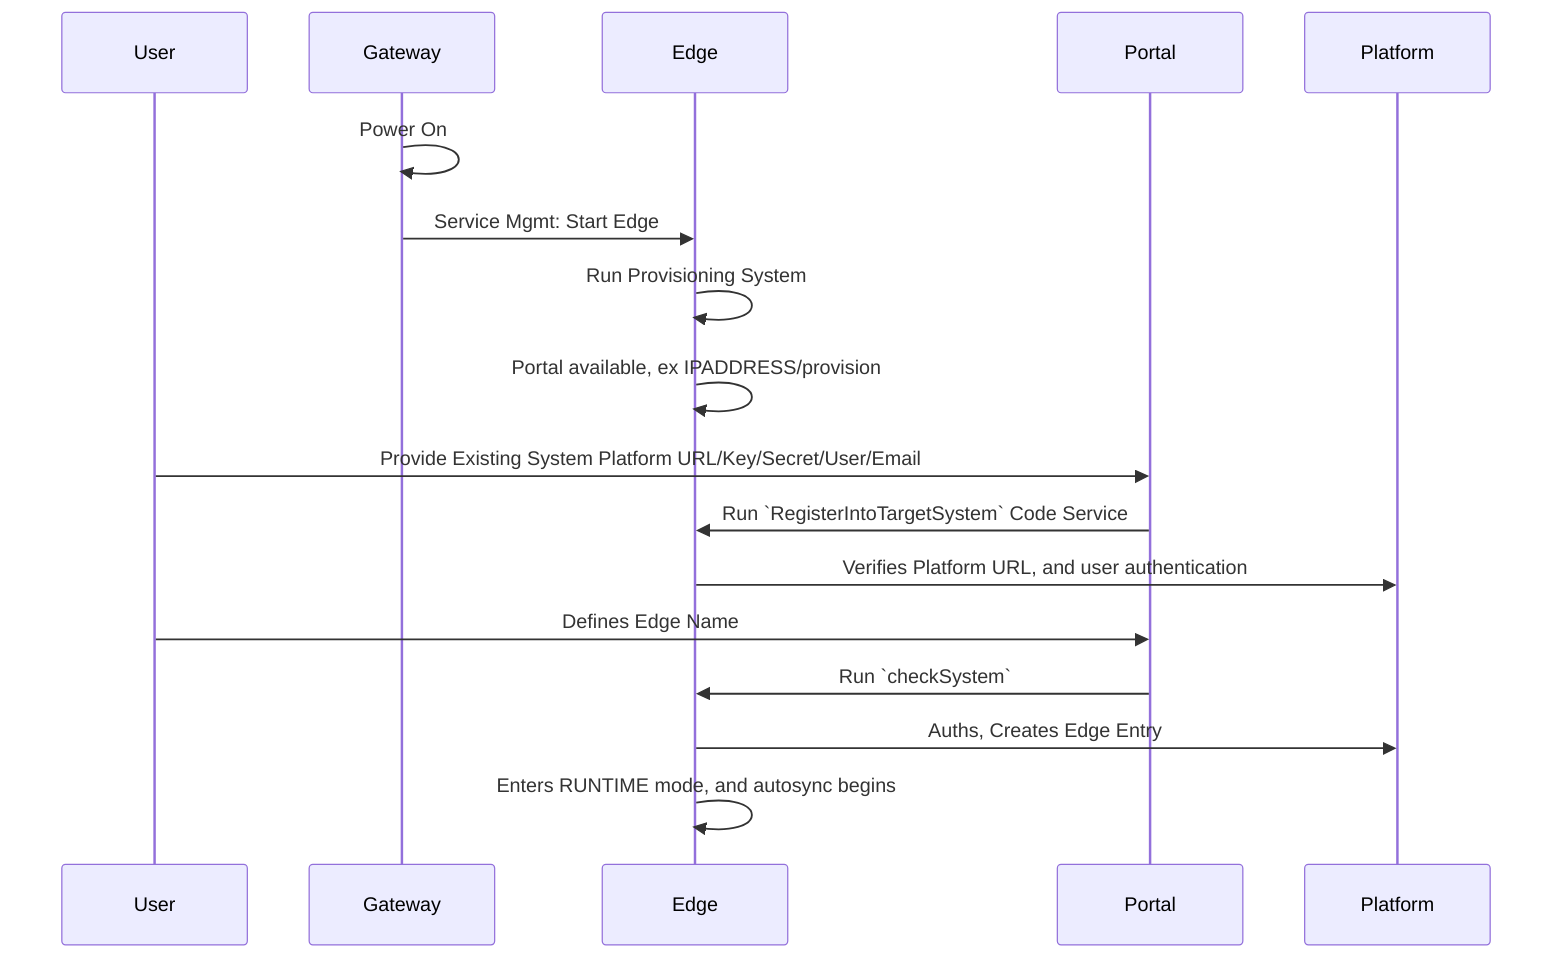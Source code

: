sequenceDiagram
    participant User
    participant Gateway
    participant Edge
    participant Portal
    participant Platform
    Gateway->>Gateway: Power On
    Gateway->>Edge: Service Mgmt: Start Edge
    Edge->>Edge: Run Provisioning System
    Edge->>Edge: Portal available, ex IPADDRESS/provision
    User->>Portal: Provide Existing System Platform URL/Key/Secret/User/Email
    Portal->>Edge: Run `RegisterIntoTargetSystem` Code Service
    Edge->>Platform: Verifies Platform URL, and user authentication
    User->>Portal: Defines Edge Name
    Portal->>Edge: Run `checkSystem` 
    Edge->>Platform: Auths, Creates Edge Entry
    Edge->>Edge: Enters RUNTIME mode, and autosync begins